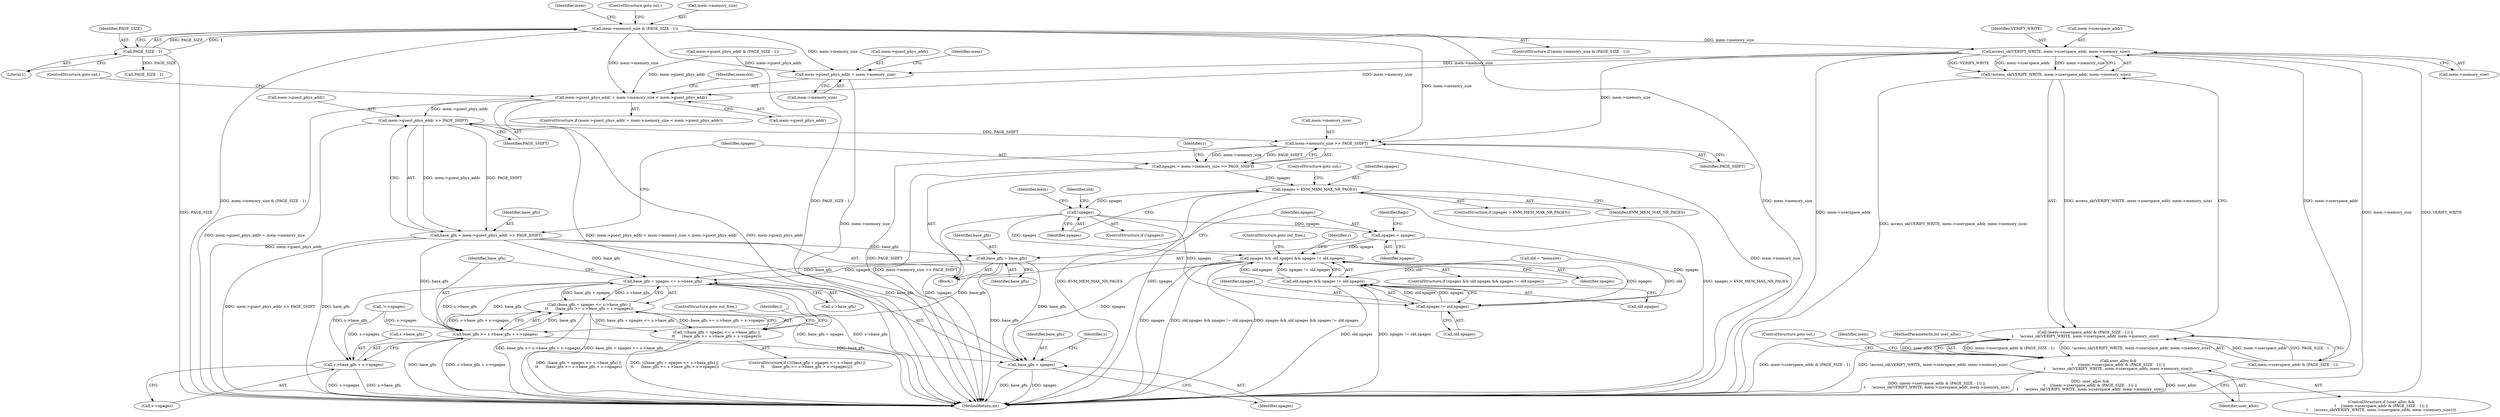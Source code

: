 digraph "0_linux_fa3d315a4ce2c0891cdde262562e710d95fba19e@pointer" {
"1000130" [label="(Call,mem->memory_size & (PAGE_SIZE - 1))"];
"1000134" [label="(Call,PAGE_SIZE - 1)"];
"1000159" [label="(Call,access_ok(VERIFY_WRITE, mem->userspace_addr, mem->memory_size))"];
"1000158" [label="(Call,!access_ok(VERIFY_WRITE, mem->userspace_addr, mem->memory_size))"];
"1000150" [label="(Call,(mem->userspace_addr & (PAGE_SIZE - 1)) ||\n\t     !access_ok(VERIFY_WRITE, mem->userspace_addr, mem->memory_size))"];
"1000148" [label="(Call,user_alloc &&\n\t    ((mem->userspace_addr & (PAGE_SIZE - 1)) ||\n\t     !access_ok(VERIFY_WRITE, mem->userspace_addr, mem->memory_size)))"];
"1000178" [label="(Call,mem->guest_phys_addr + mem->memory_size < mem->guest_phys_addr)"];
"1000204" [label="(Call,mem->guest_phys_addr >> PAGE_SHIFT)"];
"1000202" [label="(Call,base_gfn = mem->guest_phys_addr >> PAGE_SHIFT)"];
"1000242" [label="(Call,base_gfn = base_gfn)"];
"1000308" [label="(Call,base_gfn + npages <= s->base_gfn)"];
"1000307" [label="(Call,(base_gfn + npages <= s->base_gfn) ||\n\t\t      (base_gfn >= s->base_gfn + s->npages))"];
"1000306" [label="(Call,!((base_gfn + npages <= s->base_gfn) ||\n\t\t      (base_gfn >= s->base_gfn + s->npages)))"];
"1000315" [label="(Call,base_gfn >= s->base_gfn + s->npages)"];
"1000309" [label="(Call,base_gfn + npages)"];
"1000317" [label="(Call,s->base_gfn + s->npages)"];
"1000211" [label="(Call,mem->memory_size >> PAGE_SHIFT)"];
"1000209" [label="(Call,npages = mem->memory_size >> PAGE_SHIFT)"];
"1000221" [label="(Call,npages > KVM_MEM_MAX_NR_PAGES)"];
"1000226" [label="(Call,!npages)"];
"1000245" [label="(Call,npages = npages)"];
"1000258" [label="(Call,npages && old.npages && npages != old.npages)"];
"1000264" [label="(Call,npages != old.npages)"];
"1000260" [label="(Call,old.npages && npages != old.npages)"];
"1000179" [label="(Call,mem->guest_phys_addr + mem->memory_size)"];
"1000212" [label="(Call,mem->memory_size)"];
"1000167" [label="(ControlStructure,goto out;)"];
"1000209" [label="(Call,npages = mem->memory_size >> PAGE_SHIFT)"];
"1000230" [label="(Identifier,mem)"];
"1000265" [label="(Identifier,npages)"];
"1000266" [label="(Call,old.npages)"];
"1000317" [label="(Call,s->base_gfn + s->npages)"];
"1000225" [label="(ControlStructure,if (!npages))"];
"1000310" [label="(Identifier,base_gfn)"];
"1000208" [label="(Identifier,PAGE_SHIFT)"];
"1000139" [label="(Call,mem->guest_phys_addr & (PAGE_SIZE - 1))"];
"1000149" [label="(Identifier,user_alloc)"];
"1000191" [label="(Identifier,memslot)"];
"1000136" [label="(Literal,1)"];
"1000245" [label="(Call,npages = npages)"];
"1000260" [label="(Call,old.npages && npages != old.npages)"];
"1000160" [label="(Identifier,VERIFY_WRITE)"];
"1000244" [label="(Identifier,base_gfn)"];
"1000269" [label="(ControlStructure,goto out_free;)"];
"1000307" [label="(Call,(base_gfn + npages <= s->base_gfn) ||\n\t\t      (base_gfn >= s->base_gfn + s->npages))"];
"1000180" [label="(Call,mem->guest_phys_addr)"];
"1000148" [label="(Call,user_alloc &&\n\t    ((mem->userspace_addr & (PAGE_SIZE - 1)) ||\n\t     !access_ok(VERIFY_WRITE, mem->userspace_addr, mem->memory_size)))"];
"1000258" [label="(Call,npages && old.npages && npages != old.npages)"];
"1000171" [label="(Identifier,mem)"];
"1000210" [label="(Identifier,npages)"];
"1000141" [label="(Identifier,mem)"];
"1000223" [label="(Identifier,KVM_MEM_MAX_NR_PAGES)"];
"1000246" [label="(Identifier,npages)"];
"1000204" [label="(Call,mem->guest_phys_addr >> PAGE_SHIFT)"];
"1000178" [label="(Call,mem->guest_phys_addr + mem->memory_size < mem->guest_phys_addr)"];
"1000271" [label="(Identifier,r)"];
"1000186" [label="(Call,mem->guest_phys_addr)"];
"1000117" [label="(Block,)"];
"1000318" [label="(Call,s->base_gfn)"];
"1000300" [label="(Call,!s->npages)"];
"1000187" [label="(Identifier,mem)"];
"1000261" [label="(Call,old.npages)"];
"1000226" [label="(Call,!npages)"];
"1000309" [label="(Call,base_gfn + npages)"];
"1000164" [label="(Call,mem->memory_size)"];
"1000215" [label="(Identifier,PAGE_SHIFT)"];
"1000242" [label="(Call,base_gfn = base_gfn)"];
"1000143" [label="(Call,PAGE_SIZE - 1)"];
"1000315" [label="(Call,base_gfn >= s->base_gfn + s->npages)"];
"1000147" [label="(ControlStructure,if (user_alloc &&\n\t    ((mem->userspace_addr & (PAGE_SIZE - 1)) ||\n\t     !access_ok(VERIFY_WRITE, mem->userspace_addr, mem->memory_size))))"];
"1000177" [label="(ControlStructure,if (mem->guest_phys_addr + mem->memory_size < mem->guest_phys_addr))"];
"1000306" [label="(Call,!((base_gfn + npages <= s->base_gfn) ||\n\t\t      (base_gfn >= s->base_gfn + s->npages)))"];
"1000129" [label="(ControlStructure,if (mem->memory_size & (PAGE_SIZE - 1)))"];
"1000247" [label="(Identifier,npages)"];
"1000134" [label="(Call,PAGE_SIZE - 1)"];
"1000321" [label="(Call,s->npages)"];
"1000324" [label="(ControlStructure,goto out_free;)"];
"1000234" [label="(Identifier,old)"];
"1000211" [label="(Call,mem->memory_size >> PAGE_SHIFT)"];
"1000189" [label="(ControlStructure,goto out;)"];
"1000159" [label="(Call,access_ok(VERIFY_WRITE, mem->userspace_addr, mem->memory_size))"];
"1000312" [label="(Call,s->base_gfn)"];
"1000233" [label="(Call,old = *memslot)"];
"1000202" [label="(Call,base_gfn = mem->guest_phys_addr >> PAGE_SHIFT)"];
"1000203" [label="(Identifier,base_gfn)"];
"1000150" [label="(Call,(mem->userspace_addr & (PAGE_SIZE - 1)) ||\n\t     !access_ok(VERIFY_WRITE, mem->userspace_addr, mem->memory_size))"];
"1000316" [label="(Identifier,base_gfn)"];
"1000217" [label="(Identifier,r)"];
"1000257" [label="(ControlStructure,if (npages && old.npages && npages != old.npages))"];
"1000116" [label="(MethodParameterIn,int user_alloc)"];
"1000259" [label="(Identifier,npages)"];
"1000158" [label="(Call,!access_ok(VERIFY_WRITE, mem->userspace_addr, mem->memory_size))"];
"1000183" [label="(Call,mem->memory_size)"];
"1000224" [label="(ControlStructure,goto out;)"];
"1000221" [label="(Call,npages > KVM_MEM_MAX_NR_PAGES)"];
"1000311" [label="(Identifier,npages)"];
"1000220" [label="(ControlStructure,if (npages > KVM_MEM_MAX_NR_PAGES))"];
"1000249" [label="(Identifier,flags)"];
"1000161" [label="(Call,mem->userspace_addr)"];
"1000313" [label="(Identifier,s)"];
"1000282" [label="(Identifier,i)"];
"1000137" [label="(ControlStructure,goto out;)"];
"1000135" [label="(Identifier,PAGE_SIZE)"];
"1000131" [label="(Call,mem->memory_size)"];
"1000130" [label="(Call,mem->memory_size & (PAGE_SIZE - 1))"];
"1000205" [label="(Call,mem->guest_phys_addr)"];
"1000151" [label="(Call,mem->userspace_addr & (PAGE_SIZE - 1))"];
"1000179" [label="(Call,mem->guest_phys_addr + mem->memory_size)"];
"1000243" [label="(Identifier,base_gfn)"];
"1000643" [label="(MethodReturn,int)"];
"1000264" [label="(Call,npages != old.npages)"];
"1000227" [label="(Identifier,npages)"];
"1000305" [label="(ControlStructure,if (!((base_gfn + npages <= s->base_gfn) ||\n\t\t      (base_gfn >= s->base_gfn + s->npages))))"];
"1000308" [label="(Call,base_gfn + npages <= s->base_gfn)"];
"1000222" [label="(Identifier,npages)"];
"1000130" -> "1000129"  [label="AST: "];
"1000130" -> "1000134"  [label="CFG: "];
"1000131" -> "1000130"  [label="AST: "];
"1000134" -> "1000130"  [label="AST: "];
"1000137" -> "1000130"  [label="CFG: "];
"1000141" -> "1000130"  [label="CFG: "];
"1000130" -> "1000643"  [label="DDG: mem->memory_size & (PAGE_SIZE - 1)"];
"1000130" -> "1000643"  [label="DDG: PAGE_SIZE - 1"];
"1000130" -> "1000643"  [label="DDG: mem->memory_size"];
"1000134" -> "1000130"  [label="DDG: PAGE_SIZE"];
"1000134" -> "1000130"  [label="DDG: 1"];
"1000130" -> "1000159"  [label="DDG: mem->memory_size"];
"1000130" -> "1000178"  [label="DDG: mem->memory_size"];
"1000130" -> "1000179"  [label="DDG: mem->memory_size"];
"1000130" -> "1000211"  [label="DDG: mem->memory_size"];
"1000134" -> "1000136"  [label="CFG: "];
"1000135" -> "1000134"  [label="AST: "];
"1000136" -> "1000134"  [label="AST: "];
"1000134" -> "1000643"  [label="DDG: PAGE_SIZE"];
"1000134" -> "1000143"  [label="DDG: PAGE_SIZE"];
"1000159" -> "1000158"  [label="AST: "];
"1000159" -> "1000164"  [label="CFG: "];
"1000160" -> "1000159"  [label="AST: "];
"1000161" -> "1000159"  [label="AST: "];
"1000164" -> "1000159"  [label="AST: "];
"1000158" -> "1000159"  [label="CFG: "];
"1000159" -> "1000643"  [label="DDG: mem->memory_size"];
"1000159" -> "1000643"  [label="DDG: VERIFY_WRITE"];
"1000159" -> "1000643"  [label="DDG: mem->userspace_addr"];
"1000159" -> "1000158"  [label="DDG: VERIFY_WRITE"];
"1000159" -> "1000158"  [label="DDG: mem->userspace_addr"];
"1000159" -> "1000158"  [label="DDG: mem->memory_size"];
"1000151" -> "1000159"  [label="DDG: mem->userspace_addr"];
"1000159" -> "1000178"  [label="DDG: mem->memory_size"];
"1000159" -> "1000179"  [label="DDG: mem->memory_size"];
"1000159" -> "1000211"  [label="DDG: mem->memory_size"];
"1000158" -> "1000150"  [label="AST: "];
"1000150" -> "1000158"  [label="CFG: "];
"1000158" -> "1000643"  [label="DDG: access_ok(VERIFY_WRITE, mem->userspace_addr, mem->memory_size)"];
"1000158" -> "1000150"  [label="DDG: access_ok(VERIFY_WRITE, mem->userspace_addr, mem->memory_size)"];
"1000150" -> "1000148"  [label="AST: "];
"1000150" -> "1000151"  [label="CFG: "];
"1000151" -> "1000150"  [label="AST: "];
"1000148" -> "1000150"  [label="CFG: "];
"1000150" -> "1000643"  [label="DDG: mem->userspace_addr & (PAGE_SIZE - 1)"];
"1000150" -> "1000643"  [label="DDG: !access_ok(VERIFY_WRITE, mem->userspace_addr, mem->memory_size)"];
"1000150" -> "1000148"  [label="DDG: mem->userspace_addr & (PAGE_SIZE - 1)"];
"1000150" -> "1000148"  [label="DDG: !access_ok(VERIFY_WRITE, mem->userspace_addr, mem->memory_size)"];
"1000151" -> "1000150"  [label="DDG: mem->userspace_addr"];
"1000151" -> "1000150"  [label="DDG: PAGE_SIZE - 1"];
"1000148" -> "1000147"  [label="AST: "];
"1000148" -> "1000149"  [label="CFG: "];
"1000149" -> "1000148"  [label="AST: "];
"1000167" -> "1000148"  [label="CFG: "];
"1000171" -> "1000148"  [label="CFG: "];
"1000148" -> "1000643"  [label="DDG: user_alloc &&\n\t    ((mem->userspace_addr & (PAGE_SIZE - 1)) ||\n\t     !access_ok(VERIFY_WRITE, mem->userspace_addr, mem->memory_size))"];
"1000148" -> "1000643"  [label="DDG: user_alloc"];
"1000148" -> "1000643"  [label="DDG: (mem->userspace_addr & (PAGE_SIZE - 1)) ||\n\t     !access_ok(VERIFY_WRITE, mem->userspace_addr, mem->memory_size)"];
"1000116" -> "1000148"  [label="DDG: user_alloc"];
"1000178" -> "1000177"  [label="AST: "];
"1000178" -> "1000186"  [label="CFG: "];
"1000179" -> "1000178"  [label="AST: "];
"1000186" -> "1000178"  [label="AST: "];
"1000189" -> "1000178"  [label="CFG: "];
"1000191" -> "1000178"  [label="CFG: "];
"1000178" -> "1000643"  [label="DDG: mem->guest_phys_addr + mem->memory_size < mem->guest_phys_addr"];
"1000178" -> "1000643"  [label="DDG: mem->guest_phys_addr"];
"1000178" -> "1000643"  [label="DDG: mem->guest_phys_addr + mem->memory_size"];
"1000139" -> "1000178"  [label="DDG: mem->guest_phys_addr"];
"1000178" -> "1000204"  [label="DDG: mem->guest_phys_addr"];
"1000204" -> "1000202"  [label="AST: "];
"1000204" -> "1000208"  [label="CFG: "];
"1000205" -> "1000204"  [label="AST: "];
"1000208" -> "1000204"  [label="AST: "];
"1000202" -> "1000204"  [label="CFG: "];
"1000204" -> "1000643"  [label="DDG: mem->guest_phys_addr"];
"1000204" -> "1000202"  [label="DDG: mem->guest_phys_addr"];
"1000204" -> "1000202"  [label="DDG: PAGE_SHIFT"];
"1000204" -> "1000211"  [label="DDG: PAGE_SHIFT"];
"1000202" -> "1000117"  [label="AST: "];
"1000203" -> "1000202"  [label="AST: "];
"1000210" -> "1000202"  [label="CFG: "];
"1000202" -> "1000643"  [label="DDG: base_gfn"];
"1000202" -> "1000643"  [label="DDG: mem->guest_phys_addr >> PAGE_SHIFT"];
"1000202" -> "1000242"  [label="DDG: base_gfn"];
"1000202" -> "1000308"  [label="DDG: base_gfn"];
"1000202" -> "1000309"  [label="DDG: base_gfn"];
"1000202" -> "1000315"  [label="DDG: base_gfn"];
"1000242" -> "1000117"  [label="AST: "];
"1000242" -> "1000244"  [label="CFG: "];
"1000243" -> "1000242"  [label="AST: "];
"1000244" -> "1000242"  [label="AST: "];
"1000246" -> "1000242"  [label="CFG: "];
"1000242" -> "1000643"  [label="DDG: base_gfn"];
"1000242" -> "1000308"  [label="DDG: base_gfn"];
"1000242" -> "1000309"  [label="DDG: base_gfn"];
"1000242" -> "1000315"  [label="DDG: base_gfn"];
"1000308" -> "1000307"  [label="AST: "];
"1000308" -> "1000312"  [label="CFG: "];
"1000309" -> "1000308"  [label="AST: "];
"1000312" -> "1000308"  [label="AST: "];
"1000316" -> "1000308"  [label="CFG: "];
"1000307" -> "1000308"  [label="CFG: "];
"1000308" -> "1000643"  [label="DDG: base_gfn + npages"];
"1000308" -> "1000643"  [label="DDG: s->base_gfn"];
"1000308" -> "1000307"  [label="DDG: base_gfn + npages"];
"1000308" -> "1000307"  [label="DDG: s->base_gfn"];
"1000315" -> "1000308"  [label="DDG: base_gfn"];
"1000258" -> "1000308"  [label="DDG: npages"];
"1000308" -> "1000315"  [label="DDG: s->base_gfn"];
"1000308" -> "1000317"  [label="DDG: s->base_gfn"];
"1000307" -> "1000306"  [label="AST: "];
"1000307" -> "1000315"  [label="CFG: "];
"1000315" -> "1000307"  [label="AST: "];
"1000306" -> "1000307"  [label="CFG: "];
"1000307" -> "1000643"  [label="DDG: base_gfn >= s->base_gfn + s->npages"];
"1000307" -> "1000643"  [label="DDG: base_gfn + npages <= s->base_gfn"];
"1000307" -> "1000306"  [label="DDG: base_gfn + npages <= s->base_gfn"];
"1000307" -> "1000306"  [label="DDG: base_gfn >= s->base_gfn + s->npages"];
"1000315" -> "1000307"  [label="DDG: base_gfn"];
"1000315" -> "1000307"  [label="DDG: s->base_gfn + s->npages"];
"1000306" -> "1000305"  [label="AST: "];
"1000324" -> "1000306"  [label="CFG: "];
"1000282" -> "1000306"  [label="CFG: "];
"1000306" -> "1000643"  [label="DDG: (base_gfn + npages <= s->base_gfn) ||\n\t\t      (base_gfn >= s->base_gfn + s->npages)"];
"1000306" -> "1000643"  [label="DDG: !((base_gfn + npages <= s->base_gfn) ||\n\t\t      (base_gfn >= s->base_gfn + s->npages))"];
"1000315" -> "1000317"  [label="CFG: "];
"1000316" -> "1000315"  [label="AST: "];
"1000317" -> "1000315"  [label="AST: "];
"1000315" -> "1000643"  [label="DDG: base_gfn"];
"1000315" -> "1000643"  [label="DDG: s->base_gfn + s->npages"];
"1000315" -> "1000309"  [label="DDG: base_gfn"];
"1000300" -> "1000315"  [label="DDG: s->npages"];
"1000309" -> "1000311"  [label="CFG: "];
"1000310" -> "1000309"  [label="AST: "];
"1000311" -> "1000309"  [label="AST: "];
"1000313" -> "1000309"  [label="CFG: "];
"1000309" -> "1000643"  [label="DDG: base_gfn"];
"1000309" -> "1000643"  [label="DDG: npages"];
"1000258" -> "1000309"  [label="DDG: npages"];
"1000317" -> "1000321"  [label="CFG: "];
"1000318" -> "1000317"  [label="AST: "];
"1000321" -> "1000317"  [label="AST: "];
"1000317" -> "1000643"  [label="DDG: s->base_gfn"];
"1000317" -> "1000643"  [label="DDG: s->npages"];
"1000300" -> "1000317"  [label="DDG: s->npages"];
"1000211" -> "1000209"  [label="AST: "];
"1000211" -> "1000215"  [label="CFG: "];
"1000212" -> "1000211"  [label="AST: "];
"1000215" -> "1000211"  [label="AST: "];
"1000209" -> "1000211"  [label="CFG: "];
"1000211" -> "1000643"  [label="DDG: mem->memory_size"];
"1000211" -> "1000643"  [label="DDG: PAGE_SHIFT"];
"1000211" -> "1000209"  [label="DDG: mem->memory_size"];
"1000211" -> "1000209"  [label="DDG: PAGE_SHIFT"];
"1000209" -> "1000117"  [label="AST: "];
"1000210" -> "1000209"  [label="AST: "];
"1000217" -> "1000209"  [label="CFG: "];
"1000209" -> "1000643"  [label="DDG: mem->memory_size >> PAGE_SHIFT"];
"1000209" -> "1000221"  [label="DDG: npages"];
"1000221" -> "1000220"  [label="AST: "];
"1000221" -> "1000223"  [label="CFG: "];
"1000222" -> "1000221"  [label="AST: "];
"1000223" -> "1000221"  [label="AST: "];
"1000224" -> "1000221"  [label="CFG: "];
"1000227" -> "1000221"  [label="CFG: "];
"1000221" -> "1000643"  [label="DDG: npages > KVM_MEM_MAX_NR_PAGES"];
"1000221" -> "1000643"  [label="DDG: KVM_MEM_MAX_NR_PAGES"];
"1000221" -> "1000643"  [label="DDG: npages"];
"1000221" -> "1000226"  [label="DDG: npages"];
"1000226" -> "1000225"  [label="AST: "];
"1000226" -> "1000227"  [label="CFG: "];
"1000227" -> "1000226"  [label="AST: "];
"1000230" -> "1000226"  [label="CFG: "];
"1000234" -> "1000226"  [label="CFG: "];
"1000226" -> "1000643"  [label="DDG: !npages"];
"1000226" -> "1000245"  [label="DDG: npages"];
"1000226" -> "1000258"  [label="DDG: npages"];
"1000226" -> "1000264"  [label="DDG: npages"];
"1000245" -> "1000117"  [label="AST: "];
"1000245" -> "1000247"  [label="CFG: "];
"1000246" -> "1000245"  [label="AST: "];
"1000247" -> "1000245"  [label="AST: "];
"1000249" -> "1000245"  [label="CFG: "];
"1000245" -> "1000258"  [label="DDG: npages"];
"1000245" -> "1000264"  [label="DDG: npages"];
"1000258" -> "1000257"  [label="AST: "];
"1000258" -> "1000259"  [label="CFG: "];
"1000258" -> "1000260"  [label="CFG: "];
"1000259" -> "1000258"  [label="AST: "];
"1000260" -> "1000258"  [label="AST: "];
"1000269" -> "1000258"  [label="CFG: "];
"1000271" -> "1000258"  [label="CFG: "];
"1000258" -> "1000643"  [label="DDG: npages"];
"1000258" -> "1000643"  [label="DDG: old.npages && npages != old.npages"];
"1000258" -> "1000643"  [label="DDG: npages && old.npages && npages != old.npages"];
"1000264" -> "1000258"  [label="DDG: npages"];
"1000260" -> "1000258"  [label="DDG: old.npages"];
"1000260" -> "1000258"  [label="DDG: npages != old.npages"];
"1000264" -> "1000260"  [label="AST: "];
"1000264" -> "1000266"  [label="CFG: "];
"1000265" -> "1000264"  [label="AST: "];
"1000266" -> "1000264"  [label="AST: "];
"1000260" -> "1000264"  [label="CFG: "];
"1000264" -> "1000260"  [label="DDG: old.npages"];
"1000264" -> "1000260"  [label="DDG: npages"];
"1000233" -> "1000264"  [label="DDG: old"];
"1000260" -> "1000261"  [label="CFG: "];
"1000261" -> "1000260"  [label="AST: "];
"1000260" -> "1000643"  [label="DDG: npages != old.npages"];
"1000260" -> "1000643"  [label="DDG: old.npages"];
"1000233" -> "1000260"  [label="DDG: old"];
"1000179" -> "1000183"  [label="CFG: "];
"1000180" -> "1000179"  [label="AST: "];
"1000183" -> "1000179"  [label="AST: "];
"1000187" -> "1000179"  [label="CFG: "];
"1000179" -> "1000643"  [label="DDG: mem->memory_size"];
"1000139" -> "1000179"  [label="DDG: mem->guest_phys_addr"];
}
